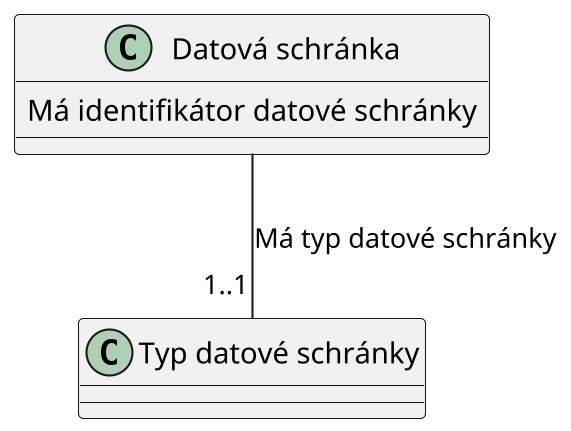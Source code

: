 @startuml
set namespaceSeparator none
skinparam dpi 200
class "Datová schránka" {
  Má identifikátor datové schránky
}

class "Typ datové schránky" {
}

"Datová schránka" -- "1..1" "Typ datové schránky" :  "Má typ datové schránky"
@enduml
